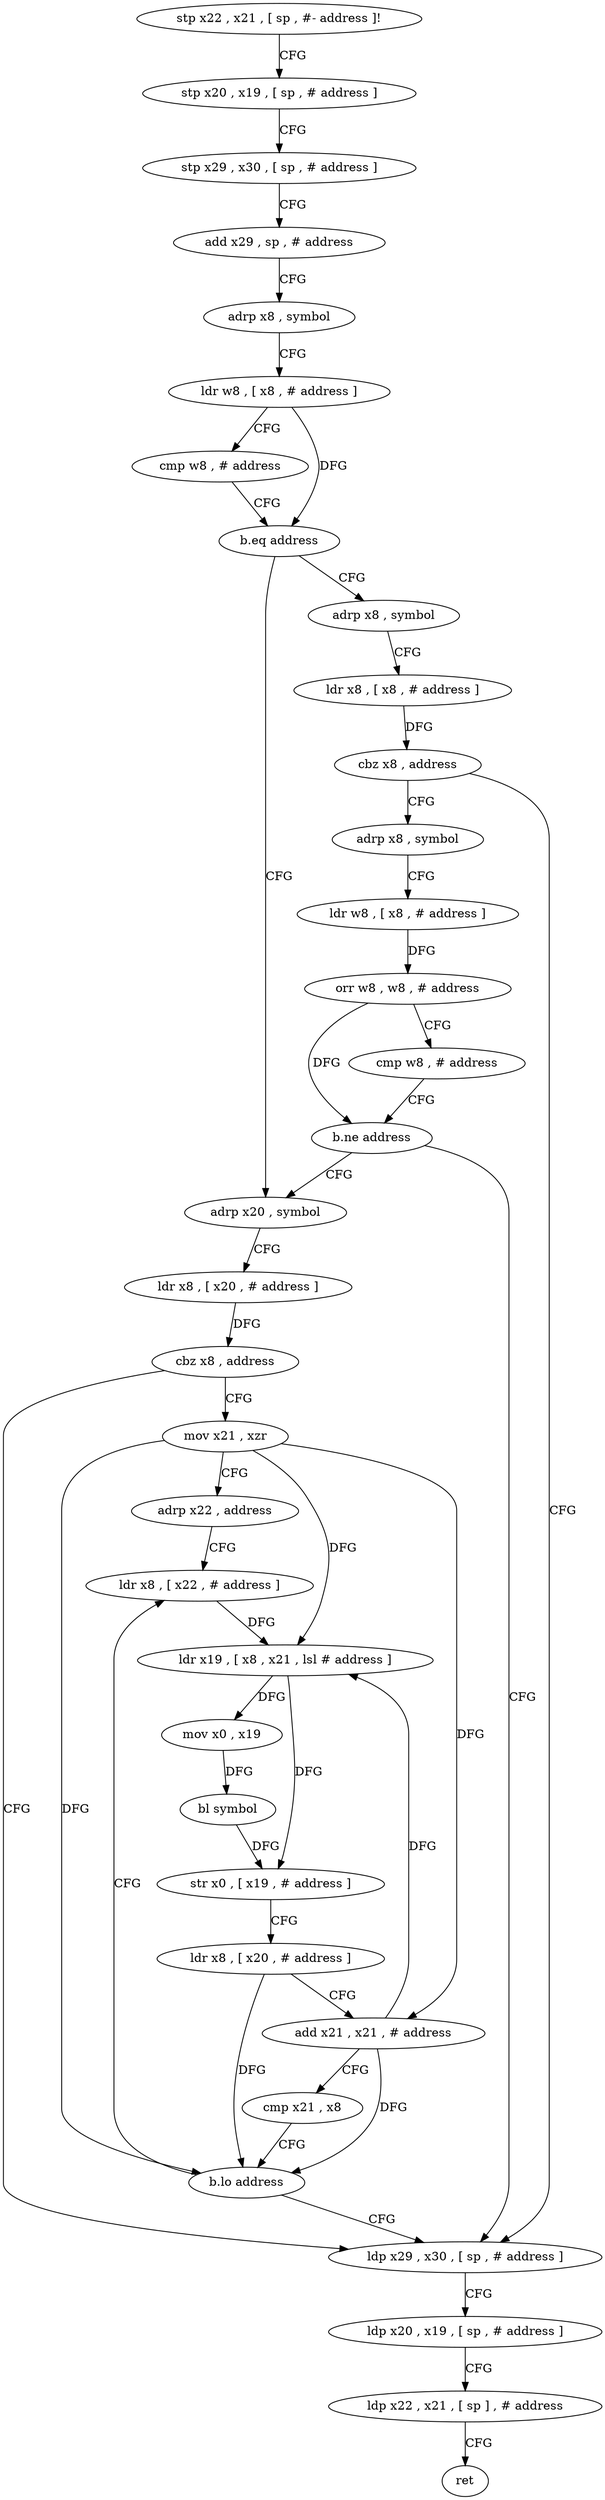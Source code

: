 digraph "func" {
"4225212" [label = "stp x22 , x21 , [ sp , #- address ]!" ]
"4225216" [label = "stp x20 , x19 , [ sp , # address ]" ]
"4225220" [label = "stp x29 , x30 , [ sp , # address ]" ]
"4225224" [label = "add x29 , sp , # address" ]
"4225228" [label = "adrp x8 , symbol" ]
"4225232" [label = "ldr w8 , [ x8 , # address ]" ]
"4225236" [label = "cmp w8 , # address" ]
"4225240" [label = "b.eq address" ]
"4225276" [label = "adrp x20 , symbol" ]
"4225244" [label = "adrp x8 , symbol" ]
"4225280" [label = "ldr x8 , [ x20 , # address ]" ]
"4225284" [label = "cbz x8 , address" ]
"4225332" [label = "ldp x29 , x30 , [ sp , # address ]" ]
"4225288" [label = "mov x21 , xzr" ]
"4225248" [label = "ldr x8 , [ x8 , # address ]" ]
"4225252" [label = "cbz x8 , address" ]
"4225256" [label = "adrp x8 , symbol" ]
"4225336" [label = "ldp x20 , x19 , [ sp , # address ]" ]
"4225340" [label = "ldp x22 , x21 , [ sp ] , # address" ]
"4225344" [label = "ret" ]
"4225292" [label = "adrp x22 , address" ]
"4225296" [label = "ldr x8 , [ x22 , # address ]" ]
"4225260" [label = "ldr w8 , [ x8 , # address ]" ]
"4225264" [label = "orr w8 , w8 , # address" ]
"4225268" [label = "cmp w8 , # address" ]
"4225272" [label = "b.ne address" ]
"4225300" [label = "ldr x19 , [ x8 , x21 , lsl # address ]" ]
"4225304" [label = "mov x0 , x19" ]
"4225308" [label = "bl symbol" ]
"4225312" [label = "str x0 , [ x19 , # address ]" ]
"4225316" [label = "ldr x8 , [ x20 , # address ]" ]
"4225320" [label = "add x21 , x21 , # address" ]
"4225324" [label = "cmp x21 , x8" ]
"4225328" [label = "b.lo address" ]
"4225212" -> "4225216" [ label = "CFG" ]
"4225216" -> "4225220" [ label = "CFG" ]
"4225220" -> "4225224" [ label = "CFG" ]
"4225224" -> "4225228" [ label = "CFG" ]
"4225228" -> "4225232" [ label = "CFG" ]
"4225232" -> "4225236" [ label = "CFG" ]
"4225232" -> "4225240" [ label = "DFG" ]
"4225236" -> "4225240" [ label = "CFG" ]
"4225240" -> "4225276" [ label = "CFG" ]
"4225240" -> "4225244" [ label = "CFG" ]
"4225276" -> "4225280" [ label = "CFG" ]
"4225244" -> "4225248" [ label = "CFG" ]
"4225280" -> "4225284" [ label = "DFG" ]
"4225284" -> "4225332" [ label = "CFG" ]
"4225284" -> "4225288" [ label = "CFG" ]
"4225332" -> "4225336" [ label = "CFG" ]
"4225288" -> "4225292" [ label = "CFG" ]
"4225288" -> "4225300" [ label = "DFG" ]
"4225288" -> "4225320" [ label = "DFG" ]
"4225288" -> "4225328" [ label = "DFG" ]
"4225248" -> "4225252" [ label = "DFG" ]
"4225252" -> "4225332" [ label = "CFG" ]
"4225252" -> "4225256" [ label = "CFG" ]
"4225256" -> "4225260" [ label = "CFG" ]
"4225336" -> "4225340" [ label = "CFG" ]
"4225340" -> "4225344" [ label = "CFG" ]
"4225292" -> "4225296" [ label = "CFG" ]
"4225296" -> "4225300" [ label = "DFG" ]
"4225260" -> "4225264" [ label = "DFG" ]
"4225264" -> "4225268" [ label = "CFG" ]
"4225264" -> "4225272" [ label = "DFG" ]
"4225268" -> "4225272" [ label = "CFG" ]
"4225272" -> "4225332" [ label = "CFG" ]
"4225272" -> "4225276" [ label = "CFG" ]
"4225300" -> "4225304" [ label = "DFG" ]
"4225300" -> "4225312" [ label = "DFG" ]
"4225304" -> "4225308" [ label = "DFG" ]
"4225308" -> "4225312" [ label = "DFG" ]
"4225312" -> "4225316" [ label = "CFG" ]
"4225316" -> "4225320" [ label = "CFG" ]
"4225316" -> "4225328" [ label = "DFG" ]
"4225320" -> "4225324" [ label = "CFG" ]
"4225320" -> "4225300" [ label = "DFG" ]
"4225320" -> "4225328" [ label = "DFG" ]
"4225324" -> "4225328" [ label = "CFG" ]
"4225328" -> "4225296" [ label = "CFG" ]
"4225328" -> "4225332" [ label = "CFG" ]
}
